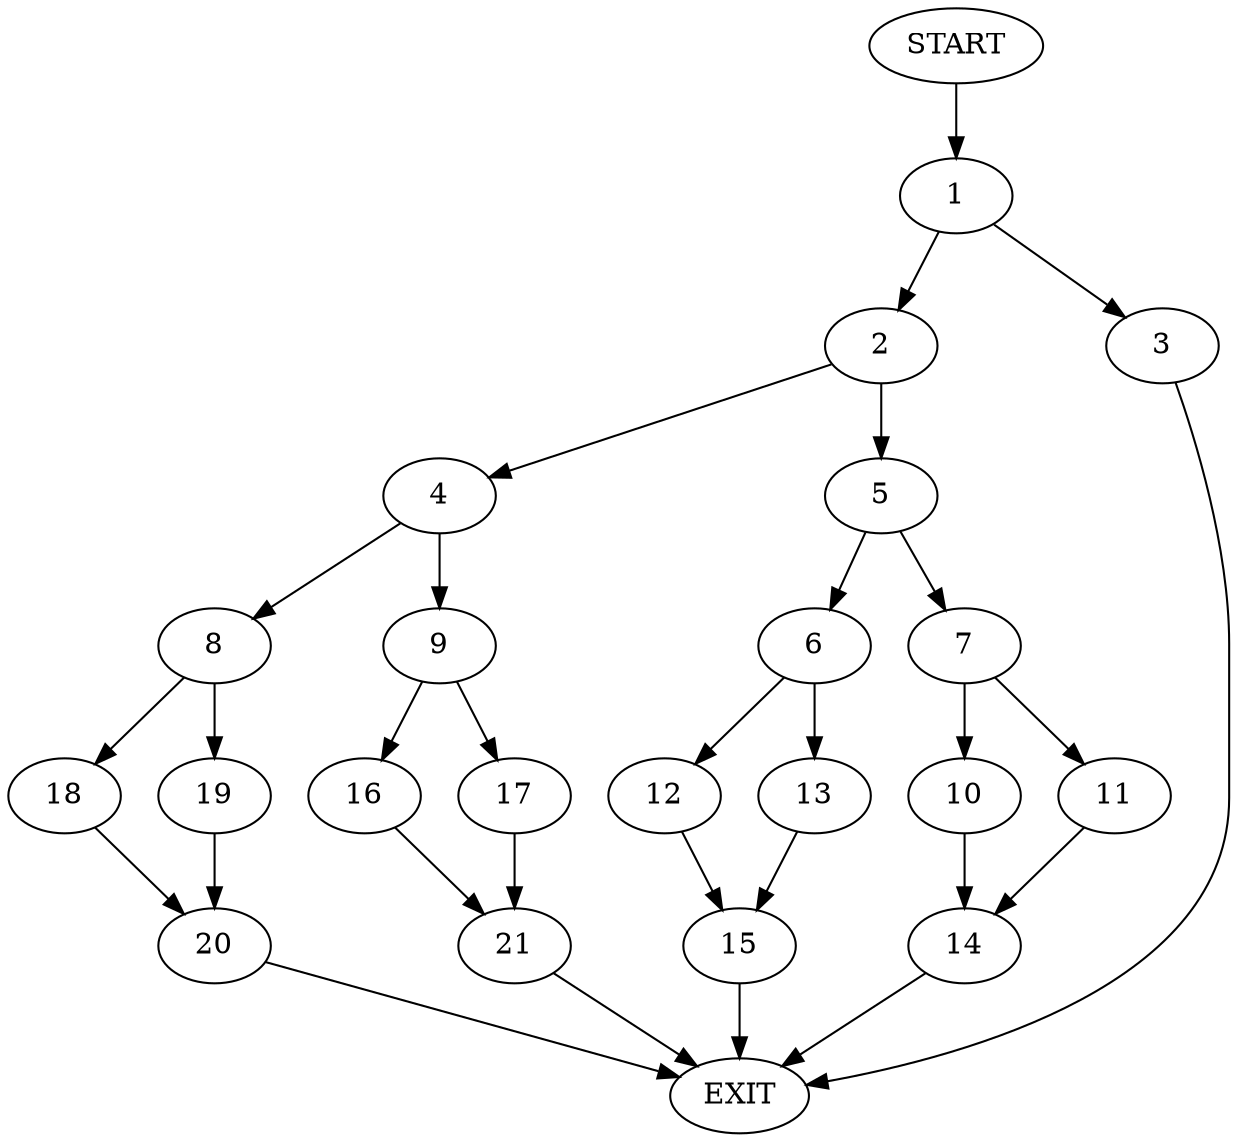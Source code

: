 digraph {
0 [label="START"]
22 [label="EXIT"]
0 -> 1
1 -> 2
1 -> 3
3 -> 22
2 -> 4
2 -> 5
5 -> 6
5 -> 7
4 -> 8
4 -> 9
7 -> 10
7 -> 11
6 -> 12
6 -> 13
10 -> 14
11 -> 14
14 -> 22
12 -> 15
13 -> 15
15 -> 22
9 -> 16
9 -> 17
8 -> 18
8 -> 19
18 -> 20
19 -> 20
20 -> 22
16 -> 21
17 -> 21
21 -> 22
}
